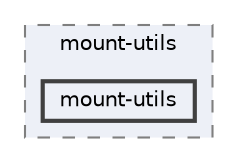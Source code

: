 digraph "C:/Users/arisc/OneDrive/Documents/GitHub/FINAL/EcoEats-Project/node_modules/cypress/mount-utils/mount-utils"
{
 // LATEX_PDF_SIZE
  bgcolor="transparent";
  edge [fontname=Helvetica,fontsize=10,labelfontname=Helvetica,labelfontsize=10];
  node [fontname=Helvetica,fontsize=10,shape=box,height=0.2,width=0.4];
  compound=true
  subgraph clusterdir_31af0ba6def9b42ac591bec201eee56f {
    graph [ bgcolor="#edf0f7", pencolor="grey50", label="mount-utils", fontname=Helvetica,fontsize=10 style="filled,dashed", URL="dir_31af0ba6def9b42ac591bec201eee56f.html",tooltip=""]
  dir_8de9bc3c80032725434f27ac4b1396dc [label="mount-utils", fillcolor="#edf0f7", color="grey25", style="filled,bold", URL="dir_8de9bc3c80032725434f27ac4b1396dc.html",tooltip=""];
  }
}
